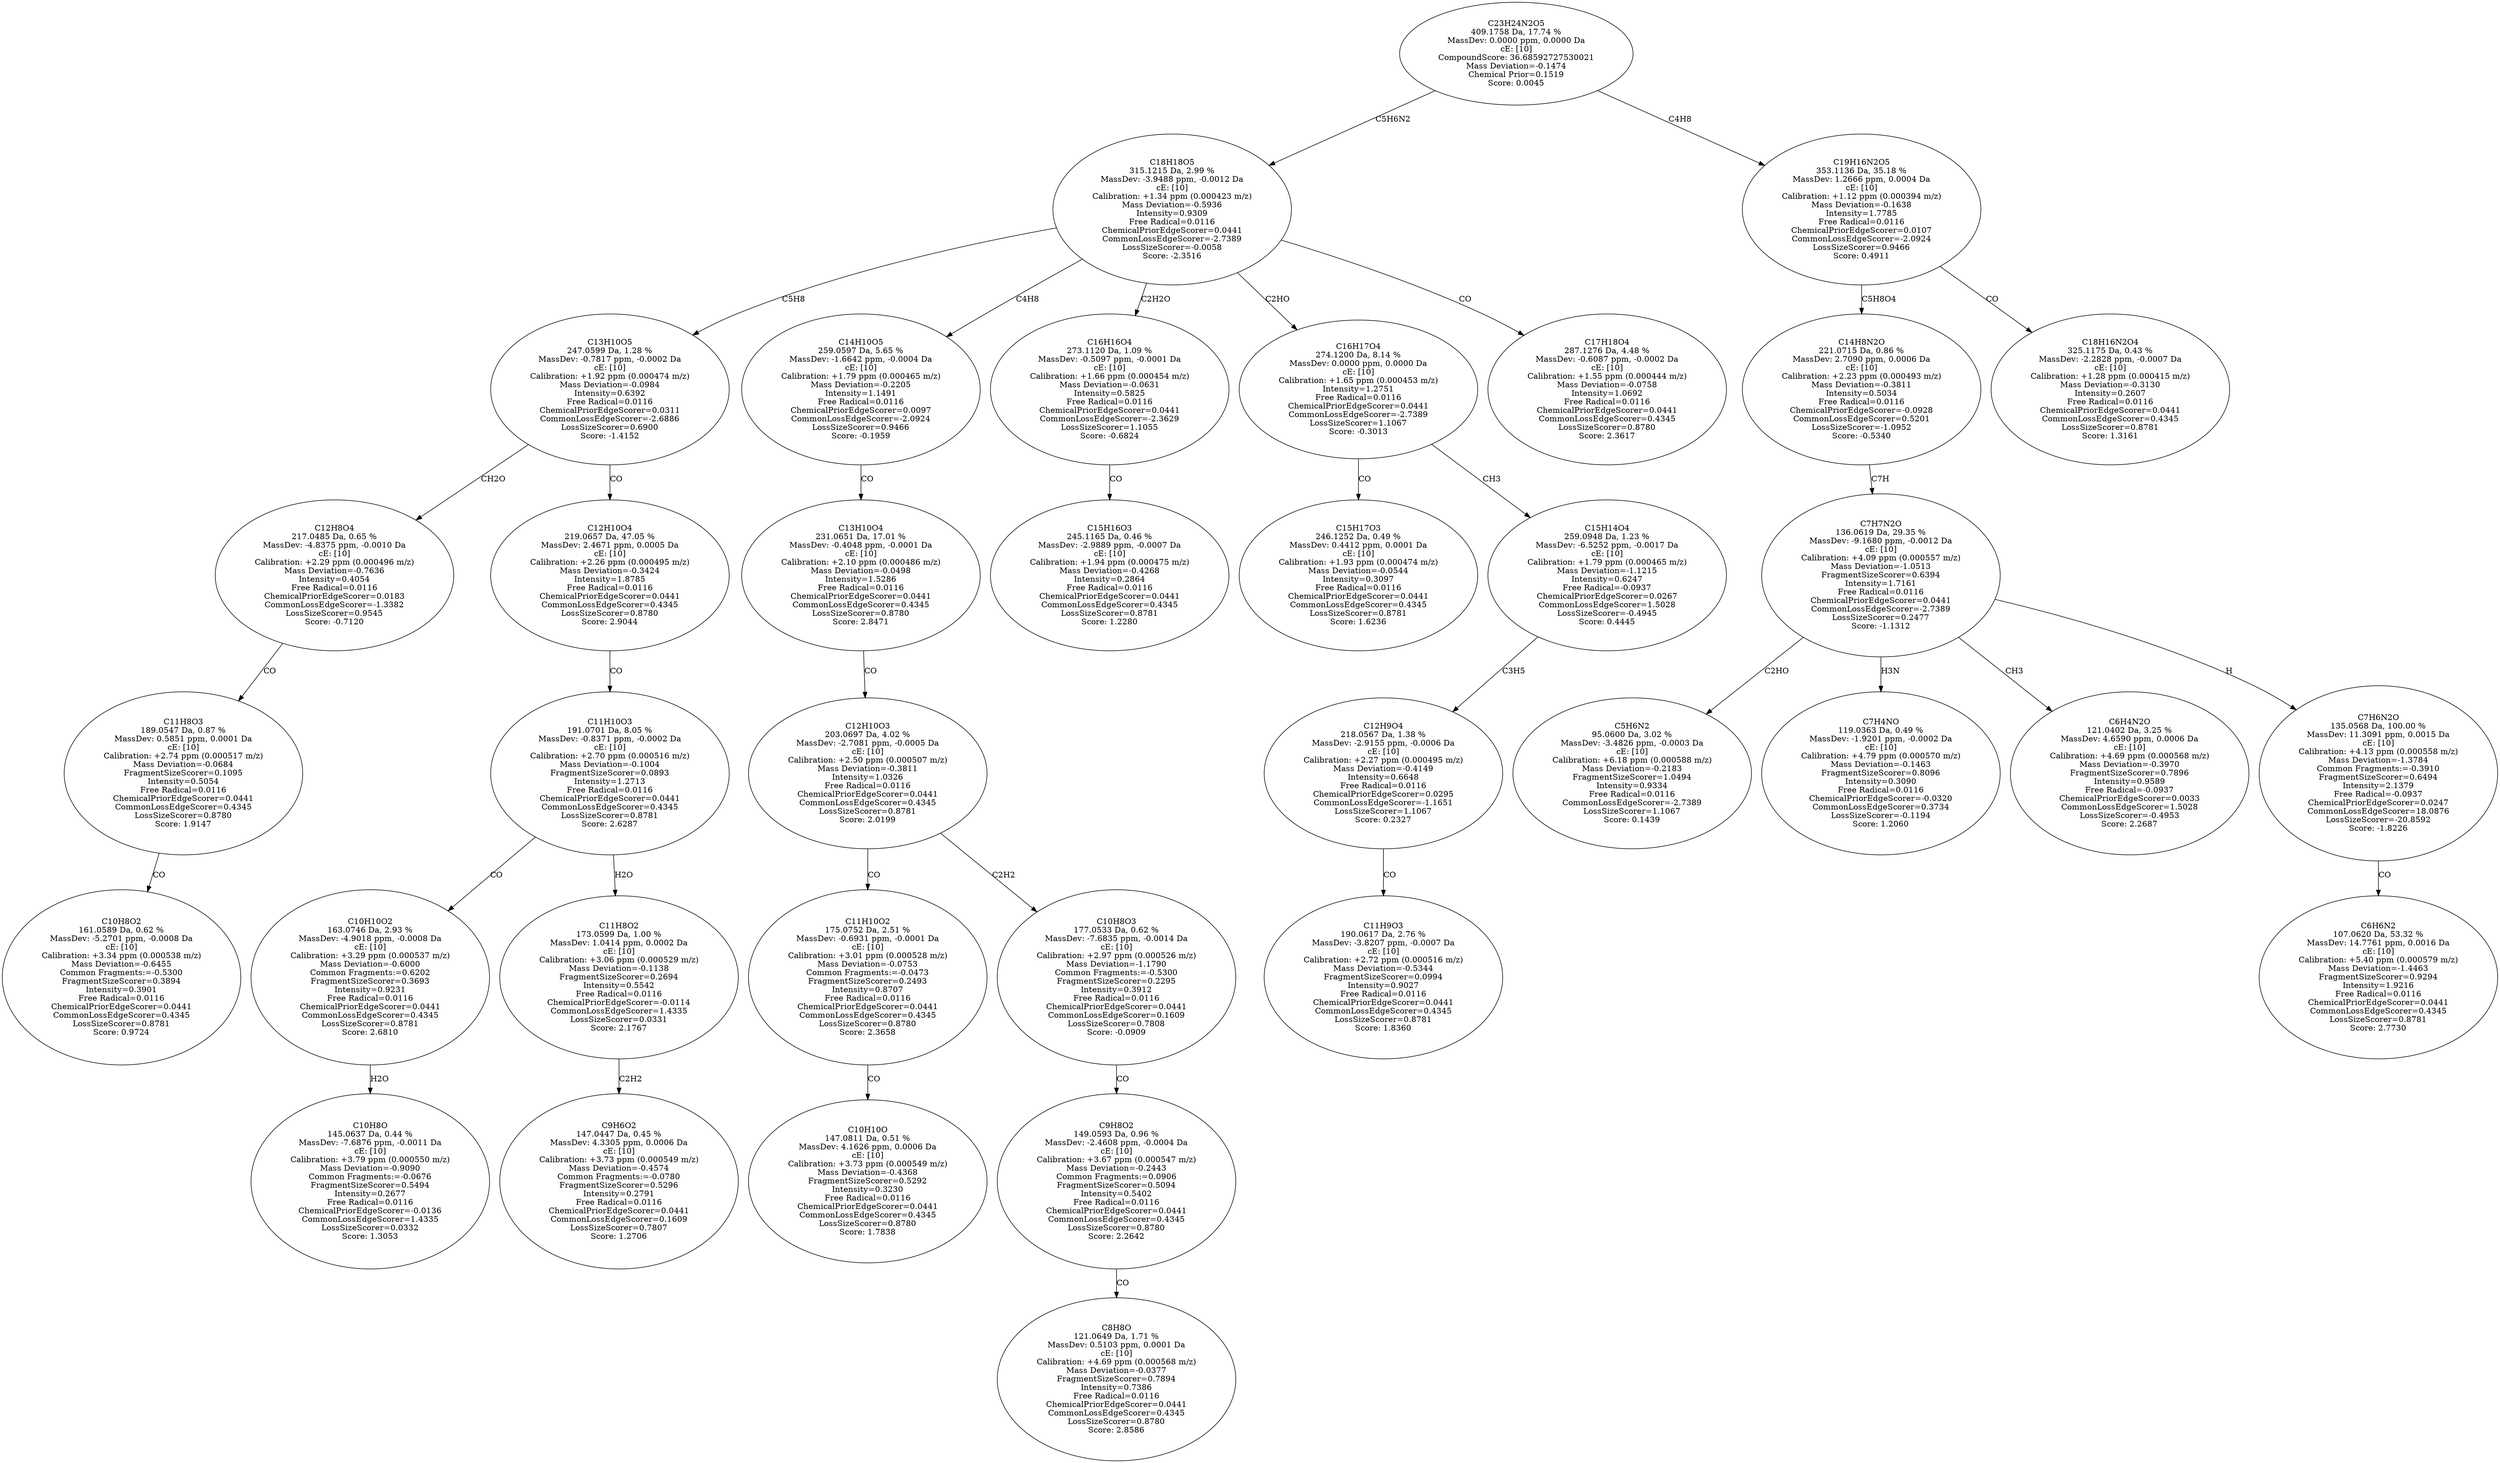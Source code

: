strict digraph {
v1 [label="C10H8O2\n161.0589 Da, 0.62 %\nMassDev: -5.2701 ppm, -0.0008 Da\ncE: [10]\nCalibration: +3.34 ppm (0.000538 m/z)\nMass Deviation=-0.6455\nCommon Fragments:=-0.5300\nFragmentSizeScorer=0.3894\nIntensity=0.3901\nFree Radical=0.0116\nChemicalPriorEdgeScorer=0.0441\nCommonLossEdgeScorer=0.4345\nLossSizeScorer=0.8781\nScore: 0.9724"];
v2 [label="C11H8O3\n189.0547 Da, 0.87 %\nMassDev: 0.5851 ppm, 0.0001 Da\ncE: [10]\nCalibration: +2.74 ppm (0.000517 m/z)\nMass Deviation=-0.0684\nFragmentSizeScorer=0.1095\nIntensity=0.5054\nFree Radical=0.0116\nChemicalPriorEdgeScorer=0.0441\nCommonLossEdgeScorer=0.4345\nLossSizeScorer=0.8780\nScore: 1.9147"];
v3 [label="C12H8O4\n217.0485 Da, 0.65 %\nMassDev: -4.8375 ppm, -0.0010 Da\ncE: [10]\nCalibration: +2.29 ppm (0.000496 m/z)\nMass Deviation=-0.7636\nIntensity=0.4054\nFree Radical=0.0116\nChemicalPriorEdgeScorer=0.0183\nCommonLossEdgeScorer=-1.3382\nLossSizeScorer=0.9545\nScore: -0.7120"];
v4 [label="C10H8O\n145.0637 Da, 0.44 %\nMassDev: -7.6876 ppm, -0.0011 Da\ncE: [10]\nCalibration: +3.79 ppm (0.000550 m/z)\nMass Deviation=-0.9090\nCommon Fragments:=-0.0676\nFragmentSizeScorer=0.5494\nIntensity=0.2677\nFree Radical=0.0116\nChemicalPriorEdgeScorer=-0.0136\nCommonLossEdgeScorer=1.4335\nLossSizeScorer=0.0332\nScore: 1.3053"];
v5 [label="C10H10O2\n163.0746 Da, 2.93 %\nMassDev: -4.9018 ppm, -0.0008 Da\ncE: [10]\nCalibration: +3.29 ppm (0.000537 m/z)\nMass Deviation=-0.6000\nCommon Fragments:=0.6202\nFragmentSizeScorer=0.3693\nIntensity=0.9231\nFree Radical=0.0116\nChemicalPriorEdgeScorer=0.0441\nCommonLossEdgeScorer=0.4345\nLossSizeScorer=0.8781\nScore: 2.6810"];
v6 [label="C9H6O2\n147.0447 Da, 0.45 %\nMassDev: 4.3305 ppm, 0.0006 Da\ncE: [10]\nCalibration: +3.73 ppm (0.000549 m/z)\nMass Deviation=-0.4574\nCommon Fragments:=-0.0780\nFragmentSizeScorer=0.5296\nIntensity=0.2791\nFree Radical=0.0116\nChemicalPriorEdgeScorer=0.0441\nCommonLossEdgeScorer=0.1609\nLossSizeScorer=0.7807\nScore: 1.2706"];
v7 [label="C11H8O2\n173.0599 Da, 1.00 %\nMassDev: 1.0414 ppm, 0.0002 Da\ncE: [10]\nCalibration: +3.06 ppm (0.000529 m/z)\nMass Deviation=-0.1138\nFragmentSizeScorer=0.2694\nIntensity=0.5542\nFree Radical=0.0116\nChemicalPriorEdgeScorer=-0.0114\nCommonLossEdgeScorer=1.4335\nLossSizeScorer=0.0331\nScore: 2.1767"];
v8 [label="C11H10O3\n191.0701 Da, 8.05 %\nMassDev: -0.8371 ppm, -0.0002 Da\ncE: [10]\nCalibration: +2.70 ppm (0.000516 m/z)\nMass Deviation=-0.1004\nFragmentSizeScorer=0.0893\nIntensity=1.2713\nFree Radical=0.0116\nChemicalPriorEdgeScorer=0.0441\nCommonLossEdgeScorer=0.4345\nLossSizeScorer=0.8781\nScore: 2.6287"];
v9 [label="C12H10O4\n219.0657 Da, 47.05 %\nMassDev: 2.4671 ppm, 0.0005 Da\ncE: [10]\nCalibration: +2.26 ppm (0.000495 m/z)\nMass Deviation=-0.3424\nIntensity=1.8785\nFree Radical=0.0116\nChemicalPriorEdgeScorer=0.0441\nCommonLossEdgeScorer=0.4345\nLossSizeScorer=0.8780\nScore: 2.9044"];
v10 [label="C13H10O5\n247.0599 Da, 1.28 %\nMassDev: -0.7817 ppm, -0.0002 Da\ncE: [10]\nCalibration: +1.92 ppm (0.000474 m/z)\nMass Deviation=-0.0984\nIntensity=0.6392\nFree Radical=0.0116\nChemicalPriorEdgeScorer=0.0311\nCommonLossEdgeScorer=-2.6886\nLossSizeScorer=0.6900\nScore: -1.4152"];
v11 [label="C10H10O\n147.0811 Da, 0.51 %\nMassDev: 4.1626 ppm, 0.0006 Da\ncE: [10]\nCalibration: +3.73 ppm (0.000549 m/z)\nMass Deviation=-0.4368\nFragmentSizeScorer=0.5292\nIntensity=0.3230\nFree Radical=0.0116\nChemicalPriorEdgeScorer=0.0441\nCommonLossEdgeScorer=0.4345\nLossSizeScorer=0.8780\nScore: 1.7838"];
v12 [label="C11H10O2\n175.0752 Da, 2.51 %\nMassDev: -0.6931 ppm, -0.0001 Da\ncE: [10]\nCalibration: +3.01 ppm (0.000528 m/z)\nMass Deviation=-0.0753\nCommon Fragments:=-0.0473\nFragmentSizeScorer=0.2493\nIntensity=0.8707\nFree Radical=0.0116\nChemicalPriorEdgeScorer=0.0441\nCommonLossEdgeScorer=0.4345\nLossSizeScorer=0.8780\nScore: 2.3658"];
v13 [label="C8H8O\n121.0649 Da, 1.71 %\nMassDev: 0.5103 ppm, 0.0001 Da\ncE: [10]\nCalibration: +4.69 ppm (0.000568 m/z)\nMass Deviation=-0.0377\nFragmentSizeScorer=0.7894\nIntensity=0.7386\nFree Radical=0.0116\nChemicalPriorEdgeScorer=0.0441\nCommonLossEdgeScorer=0.4345\nLossSizeScorer=0.8780\nScore: 2.8586"];
v14 [label="C9H8O2\n149.0593 Da, 0.96 %\nMassDev: -2.4608 ppm, -0.0004 Da\ncE: [10]\nCalibration: +3.67 ppm (0.000547 m/z)\nMass Deviation=-0.2443\nCommon Fragments:=0.0906\nFragmentSizeScorer=0.5094\nIntensity=0.5402\nFree Radical=0.0116\nChemicalPriorEdgeScorer=0.0441\nCommonLossEdgeScorer=0.4345\nLossSizeScorer=0.8780\nScore: 2.2642"];
v15 [label="C10H8O3\n177.0533 Da, 0.62 %\nMassDev: -7.6835 ppm, -0.0014 Da\ncE: [10]\nCalibration: +2.97 ppm (0.000526 m/z)\nMass Deviation=-1.1790\nCommon Fragments:=-0.5300\nFragmentSizeScorer=0.2295\nIntensity=0.3912\nFree Radical=0.0116\nChemicalPriorEdgeScorer=0.0441\nCommonLossEdgeScorer=0.1609\nLossSizeScorer=0.7808\nScore: -0.0909"];
v16 [label="C12H10O3\n203.0697 Da, 4.02 %\nMassDev: -2.7081 ppm, -0.0005 Da\ncE: [10]\nCalibration: +2.50 ppm (0.000507 m/z)\nMass Deviation=-0.3811\nIntensity=1.0326\nFree Radical=0.0116\nChemicalPriorEdgeScorer=0.0441\nCommonLossEdgeScorer=0.4345\nLossSizeScorer=0.8781\nScore: 2.0199"];
v17 [label="C13H10O4\n231.0651 Da, 17.01 %\nMassDev: -0.4048 ppm, -0.0001 Da\ncE: [10]\nCalibration: +2.10 ppm (0.000486 m/z)\nMass Deviation=-0.0498\nIntensity=1.5286\nFree Radical=0.0116\nChemicalPriorEdgeScorer=0.0441\nCommonLossEdgeScorer=0.4345\nLossSizeScorer=0.8780\nScore: 2.8471"];
v18 [label="C14H10O5\n259.0597 Da, 5.65 %\nMassDev: -1.6642 ppm, -0.0004 Da\ncE: [10]\nCalibration: +1.79 ppm (0.000465 m/z)\nMass Deviation=-0.2205\nIntensity=1.1491\nFree Radical=0.0116\nChemicalPriorEdgeScorer=0.0097\nCommonLossEdgeScorer=-2.0924\nLossSizeScorer=0.9466\nScore: -0.1959"];
v19 [label="C15H16O3\n245.1165 Da, 0.46 %\nMassDev: -2.9889 ppm, -0.0007 Da\ncE: [10]\nCalibration: +1.94 ppm (0.000475 m/z)\nMass Deviation=-0.4268\nIntensity=0.2864\nFree Radical=0.0116\nChemicalPriorEdgeScorer=0.0441\nCommonLossEdgeScorer=0.4345\nLossSizeScorer=0.8781\nScore: 1.2280"];
v20 [label="C16H16O4\n273.1120 Da, 1.09 %\nMassDev: -0.5097 ppm, -0.0001 Da\ncE: [10]\nCalibration: +1.66 ppm (0.000454 m/z)\nMass Deviation=-0.0631\nIntensity=0.5825\nFree Radical=0.0116\nChemicalPriorEdgeScorer=0.0441\nCommonLossEdgeScorer=-2.3629\nLossSizeScorer=1.1055\nScore: -0.6824"];
v21 [label="C15H17O3\n246.1252 Da, 0.49 %\nMassDev: 0.4412 ppm, 0.0001 Da\ncE: [10]\nCalibration: +1.93 ppm (0.000474 m/z)\nMass Deviation=-0.0544\nIntensity=0.3097\nFree Radical=0.0116\nChemicalPriorEdgeScorer=0.0441\nCommonLossEdgeScorer=0.4345\nLossSizeScorer=0.8781\nScore: 1.6236"];
v22 [label="C11H9O3\n190.0617 Da, 2.76 %\nMassDev: -3.8207 ppm, -0.0007 Da\ncE: [10]\nCalibration: +2.72 ppm (0.000516 m/z)\nMass Deviation=-0.5344\nFragmentSizeScorer=0.0994\nIntensity=0.9027\nFree Radical=0.0116\nChemicalPriorEdgeScorer=0.0441\nCommonLossEdgeScorer=0.4345\nLossSizeScorer=0.8781\nScore: 1.8360"];
v23 [label="C12H9O4\n218.0567 Da, 1.38 %\nMassDev: -2.9155 ppm, -0.0006 Da\ncE: [10]\nCalibration: +2.27 ppm (0.000495 m/z)\nMass Deviation=-0.4149\nIntensity=0.6648\nFree Radical=0.0116\nChemicalPriorEdgeScorer=0.0295\nCommonLossEdgeScorer=-1.1651\nLossSizeScorer=1.1067\nScore: 0.2327"];
v24 [label="C15H14O4\n259.0948 Da, 1.23 %\nMassDev: -6.5252 ppm, -0.0017 Da\ncE: [10]\nCalibration: +1.79 ppm (0.000465 m/z)\nMass Deviation=-1.1215\nIntensity=0.6247\nFree Radical=-0.0937\nChemicalPriorEdgeScorer=0.0267\nCommonLossEdgeScorer=1.5028\nLossSizeScorer=-0.4945\nScore: 0.4445"];
v25 [label="C16H17O4\n274.1200 Da, 8.14 %\nMassDev: 0.0000 ppm, 0.0000 Da\ncE: [10]\nCalibration: +1.65 ppm (0.000453 m/z)\nIntensity=1.2751\nFree Radical=0.0116\nChemicalPriorEdgeScorer=0.0441\nCommonLossEdgeScorer=-2.7389\nLossSizeScorer=1.1067\nScore: -0.3013"];
v26 [label="C17H18O4\n287.1276 Da, 4.48 %\nMassDev: -0.6087 ppm, -0.0002 Da\ncE: [10]\nCalibration: +1.55 ppm (0.000444 m/z)\nMass Deviation=-0.0758\nIntensity=1.0692\nFree Radical=0.0116\nChemicalPriorEdgeScorer=0.0441\nCommonLossEdgeScorer=0.4345\nLossSizeScorer=0.8780\nScore: 2.3617"];
v27 [label="C18H18O5\n315.1215 Da, 2.99 %\nMassDev: -3.9488 ppm, -0.0012 Da\ncE: [10]\nCalibration: +1.34 ppm (0.000423 m/z)\nMass Deviation=-0.5936\nIntensity=0.9309\nFree Radical=0.0116\nChemicalPriorEdgeScorer=0.0441\nCommonLossEdgeScorer=-2.7389\nLossSizeScorer=-0.0058\nScore: -2.3516"];
v28 [label="C5H6N2\n95.0600 Da, 3.02 %\nMassDev: -3.4826 ppm, -0.0003 Da\ncE: [10]\nCalibration: +6.18 ppm (0.000588 m/z)\nMass Deviation=-0.2183\nFragmentSizeScorer=1.0494\nIntensity=0.9334\nFree Radical=0.0116\nCommonLossEdgeScorer=-2.7389\nLossSizeScorer=1.1067\nScore: 0.1439"];
v29 [label="C7H4NO\n119.0363 Da, 0.49 %\nMassDev: -1.9201 ppm, -0.0002 Da\ncE: [10]\nCalibration: +4.79 ppm (0.000570 m/z)\nMass Deviation=-0.1463\nFragmentSizeScorer=0.8096\nIntensity=0.3090\nFree Radical=0.0116\nChemicalPriorEdgeScorer=-0.0320\nCommonLossEdgeScorer=0.3734\nLossSizeScorer=-0.1194\nScore: 1.2060"];
v30 [label="C6H4N2O\n121.0402 Da, 3.25 %\nMassDev: 4.6590 ppm, 0.0006 Da\ncE: [10]\nCalibration: +4.69 ppm (0.000568 m/z)\nMass Deviation=-0.3970\nFragmentSizeScorer=0.7896\nIntensity=0.9589\nFree Radical=-0.0937\nChemicalPriorEdgeScorer=0.0033\nCommonLossEdgeScorer=1.5028\nLossSizeScorer=-0.4953\nScore: 2.2687"];
v31 [label="C6H6N2\n107.0620 Da, 53.32 %\nMassDev: 14.7761 ppm, 0.0016 Da\ncE: [10]\nCalibration: +5.40 ppm (0.000579 m/z)\nMass Deviation=-1.4463\nFragmentSizeScorer=0.9294\nIntensity=1.9216\nFree Radical=0.0116\nChemicalPriorEdgeScorer=0.0441\nCommonLossEdgeScorer=0.4345\nLossSizeScorer=0.8781\nScore: 2.7730"];
v32 [label="C7H6N2O\n135.0568 Da, 100.00 %\nMassDev: 11.3091 ppm, 0.0015 Da\ncE: [10]\nCalibration: +4.13 ppm (0.000558 m/z)\nMass Deviation=-1.3784\nCommon Fragments:=-0.3910\nFragmentSizeScorer=0.6494\nIntensity=2.1379\nFree Radical=-0.0937\nChemicalPriorEdgeScorer=0.0247\nCommonLossEdgeScorer=18.0876\nLossSizeScorer=-20.8592\nScore: -1.8226"];
v33 [label="C7H7N2O\n136.0619 Da, 29.35 %\nMassDev: -9.1680 ppm, -0.0012 Da\ncE: [10]\nCalibration: +4.09 ppm (0.000557 m/z)\nMass Deviation=-1.0513\nFragmentSizeScorer=0.6394\nIntensity=1.7161\nFree Radical=0.0116\nChemicalPriorEdgeScorer=0.0441\nCommonLossEdgeScorer=-2.7389\nLossSizeScorer=0.2477\nScore: -1.1312"];
v34 [label="C14H8N2O\n221.0715 Da, 0.86 %\nMassDev: 2.7090 ppm, 0.0006 Da\ncE: [10]\nCalibration: +2.23 ppm (0.000493 m/z)\nMass Deviation=-0.3811\nIntensity=0.5034\nFree Radical=0.0116\nChemicalPriorEdgeScorer=-0.0928\nCommonLossEdgeScorer=0.5201\nLossSizeScorer=-1.0952\nScore: -0.5340"];
v35 [label="C18H16N2O4\n325.1175 Da, 0.43 %\nMassDev: -2.2828 ppm, -0.0007 Da\ncE: [10]\nCalibration: +1.28 ppm (0.000415 m/z)\nMass Deviation=-0.3130\nIntensity=0.2607\nFree Radical=0.0116\nChemicalPriorEdgeScorer=0.0441\nCommonLossEdgeScorer=0.4345\nLossSizeScorer=0.8781\nScore: 1.3161"];
v36 [label="C19H16N2O5\n353.1136 Da, 35.18 %\nMassDev: 1.2666 ppm, 0.0004 Da\ncE: [10]\nCalibration: +1.12 ppm (0.000394 m/z)\nMass Deviation=-0.1638\nIntensity=1.7785\nFree Radical=0.0116\nChemicalPriorEdgeScorer=0.0107\nCommonLossEdgeScorer=-2.0924\nLossSizeScorer=0.9466\nScore: 0.4911"];
v37 [label="C23H24N2O5\n409.1758 Da, 17.74 %\nMassDev: 0.0000 ppm, 0.0000 Da\ncE: [10]\nCompoundScore: 36.68592727530021\nMass Deviation=-0.1474\nChemical Prior=0.1519\nScore: 0.0045"];
v2 -> v1 [label="CO"];
v3 -> v2 [label="CO"];
v10 -> v3 [label="CH2O"];
v5 -> v4 [label="H2O"];
v8 -> v5 [label="CO"];
v7 -> v6 [label="C2H2"];
v8 -> v7 [label="H2O"];
v9 -> v8 [label="CO"];
v10 -> v9 [label="CO"];
v27 -> v10 [label="C5H8"];
v12 -> v11 [label="CO"];
v16 -> v12 [label="CO"];
v14 -> v13 [label="CO"];
v15 -> v14 [label="CO"];
v16 -> v15 [label="C2H2"];
v17 -> v16 [label="CO"];
v18 -> v17 [label="CO"];
v27 -> v18 [label="C4H8"];
v20 -> v19 [label="CO"];
v27 -> v20 [label="C2H2O"];
v25 -> v21 [label="CO"];
v23 -> v22 [label="CO"];
v24 -> v23 [label="C3H5"];
v25 -> v24 [label="CH3"];
v27 -> v25 [label="C2HO"];
v27 -> v26 [label="CO"];
v37 -> v27 [label="C5H6N2"];
v33 -> v28 [label="C2HO"];
v33 -> v29 [label="H3N"];
v33 -> v30 [label="CH3"];
v32 -> v31 [label="CO"];
v33 -> v32 [label="H"];
v34 -> v33 [label="C7H"];
v36 -> v34 [label="C5H8O4"];
v36 -> v35 [label="CO"];
v37 -> v36 [label="C4H8"];
}